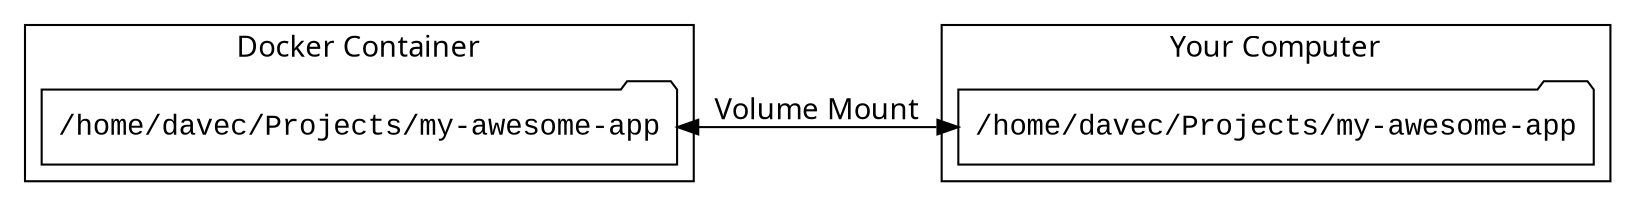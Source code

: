 digraph G {
  
  rankdir="LR"
  subgraph cluster_docker {
      label = "Docker Container"
      fontname="Avenir"
      
      MountedDir
  }
  subgraph cluster_host {
      label = "Your Computer"
      fontname="Avenir"
      
      SourceDir
  }
 
  MountedDir -> SourceDir [dir=both label="Volume Mount" fontname="Avenir"]
  MountedDir[shape=folder fontname="Courier New" label="/home/davec/Projects/my-awesome-app"]
  SourceDir[shape=folder  fontname="Courier New" label="/home/davec/Projects/my-awesome-app"]
 
 
}
